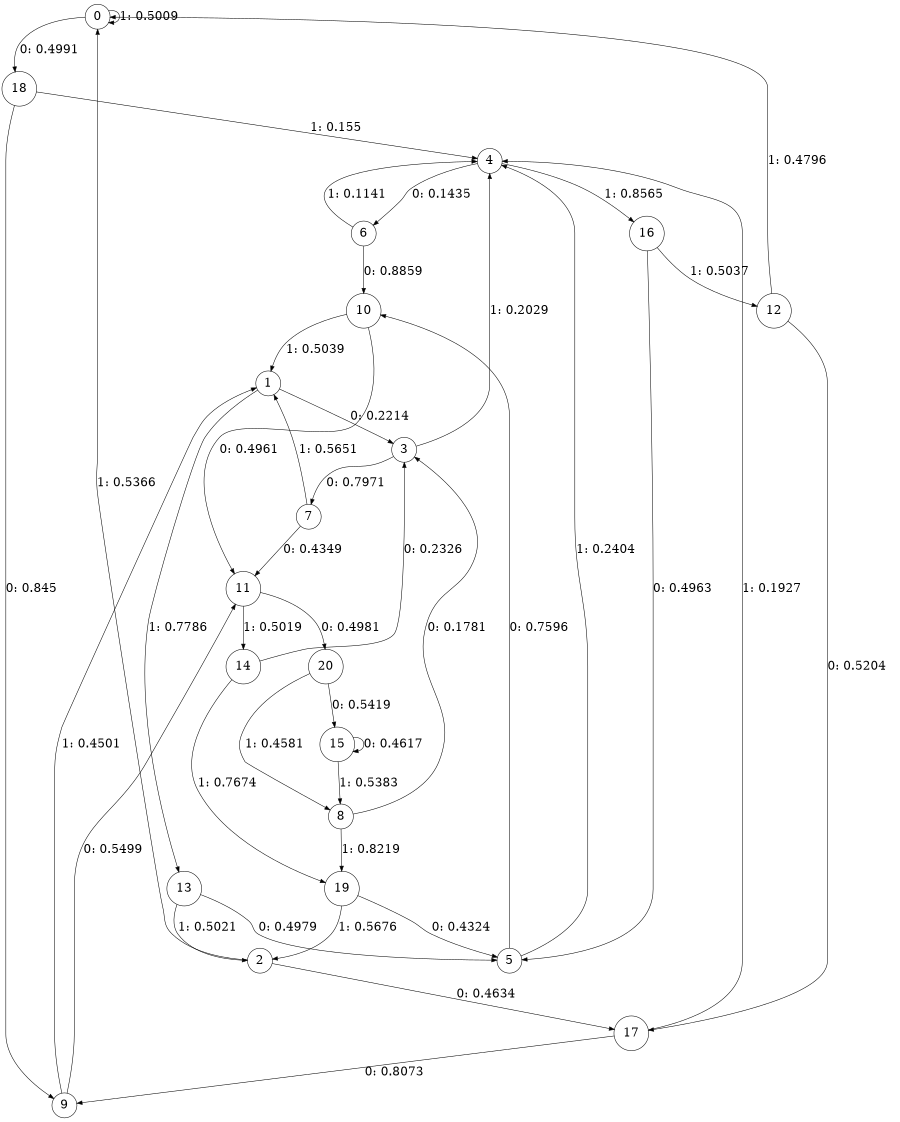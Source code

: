 digraph "ch33randomL6" {
size = "6,8.5";
ratio = "fill";
node [shape = circle];
node [fontsize = 24];
edge [fontsize = 24];
0 -> 18 [label = "0: 0.4991   "];
0 -> 0 [label = "1: 0.5009   "];
1 -> 3 [label = "0: 0.2214   "];
1 -> 13 [label = "1: 0.7786   "];
2 -> 17 [label = "0: 0.4634   "];
2 -> 0 [label = "1: 0.5366   "];
3 -> 7 [label = "0: 0.7971   "];
3 -> 4 [label = "1: 0.2029   "];
4 -> 6 [label = "0: 0.1435   "];
4 -> 16 [label = "1: 0.8565   "];
5 -> 10 [label = "0: 0.7596   "];
5 -> 4 [label = "1: 0.2404   "];
6 -> 10 [label = "0: 0.8859   "];
6 -> 4 [label = "1: 0.1141   "];
7 -> 11 [label = "0: 0.4349   "];
7 -> 1 [label = "1: 0.5651   "];
8 -> 3 [label = "0: 0.1781   "];
8 -> 19 [label = "1: 0.8219   "];
9 -> 11 [label = "0: 0.5499   "];
9 -> 1 [label = "1: 0.4501   "];
10 -> 11 [label = "0: 0.4961   "];
10 -> 1 [label = "1: 0.5039   "];
11 -> 20 [label = "0: 0.4981   "];
11 -> 14 [label = "1: 0.5019   "];
12 -> 17 [label = "0: 0.5204   "];
12 -> 0 [label = "1: 0.4796   "];
13 -> 5 [label = "0: 0.4979   "];
13 -> 2 [label = "1: 0.5021   "];
14 -> 3 [label = "0: 0.2326   "];
14 -> 19 [label = "1: 0.7674   "];
15 -> 15 [label = "0: 0.4617   "];
15 -> 8 [label = "1: 0.5383   "];
16 -> 5 [label = "0: 0.4963   "];
16 -> 12 [label = "1: 0.5037   "];
17 -> 9 [label = "0: 0.8073   "];
17 -> 4 [label = "1: 0.1927   "];
18 -> 9 [label = "0: 0.845    "];
18 -> 4 [label = "1: 0.155    "];
19 -> 5 [label = "0: 0.4324   "];
19 -> 2 [label = "1: 0.5676   "];
20 -> 15 [label = "0: 0.5419   "];
20 -> 8 [label = "1: 0.4581   "];
}